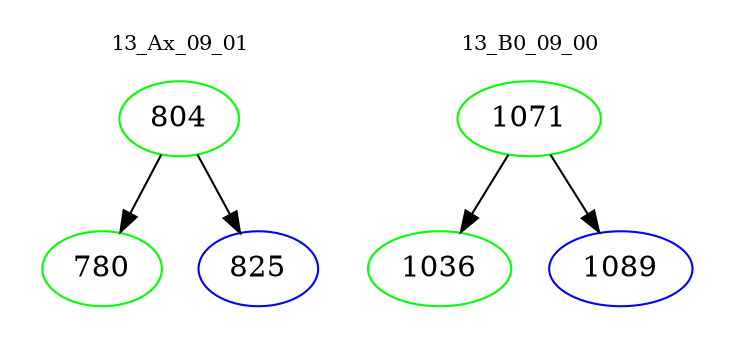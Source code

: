 digraph{
subgraph cluster_0 {
color = white
label = "13_Ax_09_01";
fontsize=10;
T0_804 [label="804", color="green"]
T0_804 -> T0_780 [color="black"]
T0_780 [label="780", color="green"]
T0_804 -> T0_825 [color="black"]
T0_825 [label="825", color="blue"]
}
subgraph cluster_1 {
color = white
label = "13_B0_09_00";
fontsize=10;
T1_1071 [label="1071", color="green"]
T1_1071 -> T1_1036 [color="black"]
T1_1036 [label="1036", color="green"]
T1_1071 -> T1_1089 [color="black"]
T1_1089 [label="1089", color="blue"]
}
}
